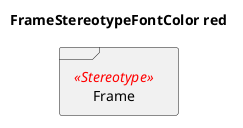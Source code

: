 @startuml
'!include ../../../plantuml-styles/plantuml-ae-skinparam-ex.iuml

skinparam FrameStereotypeFontColor red

title FrameStereotypeFontColor red

frame Frame <<Stereotype>>
@enduml